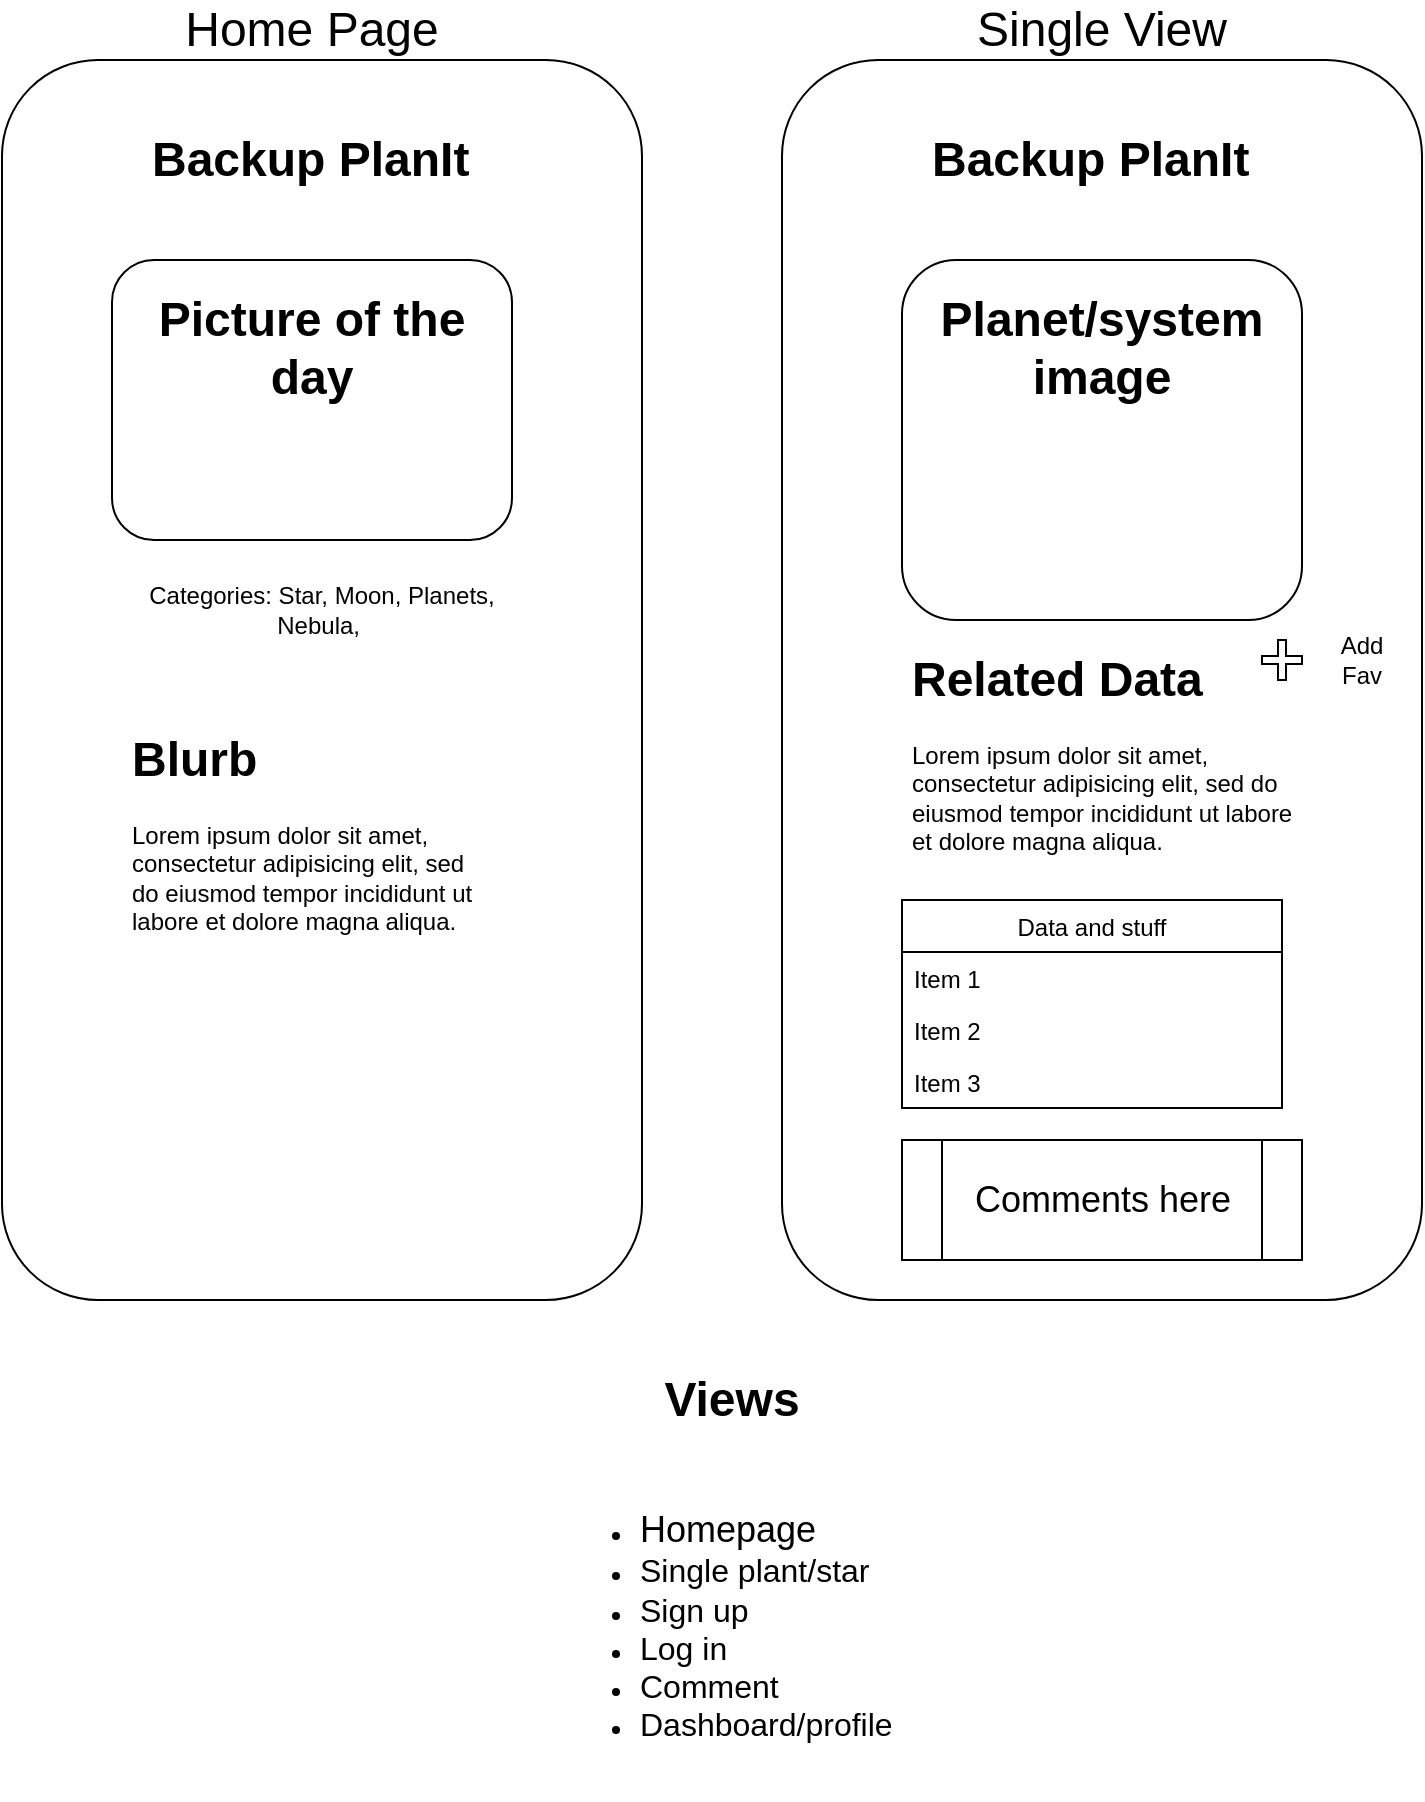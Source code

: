 <mxfile>
    <diagram id="7X7pVaEswGw9qO0JxxKG" name="Page-1">
        <mxGraphModel dx="1584" dy="781" grid="1" gridSize="10" guides="1" tooltips="1" connect="1" arrows="1" fold="1" page="1" pageScale="1" pageWidth="850" pageHeight="1100" math="0" shadow="0">
            <root>
                <mxCell id="0"/>
                <mxCell id="1" parent="0"/>
                <mxCell id="13" value="" style="group" vertex="1" connectable="0" parent="1">
                    <mxGeometry x="50" y="30" width="320" height="620" as="geometry"/>
                </mxCell>
                <mxCell id="2" value="" style="rounded=1;whiteSpace=wrap;html=1;" vertex="1" parent="13">
                    <mxGeometry width="320" height="620" as="geometry"/>
                </mxCell>
                <mxCell id="4" value="&lt;h1&gt;Backup PlanIt&lt;/h1&gt;" style="text;html=1;strokeColor=none;fillColor=none;spacing=5;spacingTop=-20;whiteSpace=wrap;overflow=hidden;rounded=0;" vertex="1" parent="13">
                    <mxGeometry x="70" y="30" width="170" height="40" as="geometry"/>
                </mxCell>
                <mxCell id="29" value="" style="group" vertex="1" connectable="0" parent="13">
                    <mxGeometry x="55" y="100" width="200" height="140" as="geometry"/>
                </mxCell>
                <mxCell id="30" value="" style="rounded=1;whiteSpace=wrap;html=1;" vertex="1" parent="29">
                    <mxGeometry width="200" height="140" as="geometry"/>
                </mxCell>
                <mxCell id="31" value="&lt;h1&gt;Picture of the day&lt;/h1&gt;" style="text;html=1;strokeColor=none;fillColor=none;spacing=5;spacingTop=-20;whiteSpace=wrap;overflow=hidden;rounded=0;align=center;" vertex="1" parent="29">
                    <mxGeometry x="5" y="10" width="190" height="120" as="geometry"/>
                </mxCell>
                <mxCell id="38" value="&lt;h1&gt;Blurb&lt;/h1&gt;&lt;p&gt;Lorem ipsum dolor sit amet, consectetur adipisicing elit, sed do eiusmod tempor incididunt ut labore et dolore magna aliqua.&lt;/p&gt;" style="text;html=1;strokeColor=none;fillColor=none;spacing=5;spacingTop=-20;whiteSpace=wrap;overflow=hidden;rounded=0;" vertex="1" parent="13">
                    <mxGeometry x="60" y="330" width="190" height="120" as="geometry"/>
                </mxCell>
                <mxCell id="43" value="Categories: Star, Moon, Planets, Nebula,&amp;nbsp;" style="text;html=1;strokeColor=none;fillColor=none;align=center;verticalAlign=middle;whiteSpace=wrap;rounded=0;" vertex="1" parent="13">
                    <mxGeometry x="60" y="260" width="200" height="30" as="geometry"/>
                </mxCell>
                <mxCell id="14" value="" style="group" vertex="1" connectable="0" parent="1">
                    <mxGeometry x="440" y="30" width="320" height="620" as="geometry"/>
                </mxCell>
                <mxCell id="15" value="" style="rounded=1;whiteSpace=wrap;html=1;" vertex="1" parent="14">
                    <mxGeometry width="320" height="620" as="geometry"/>
                </mxCell>
                <mxCell id="16" value="&lt;h1&gt;Backup PlanIt&lt;/h1&gt;" style="text;html=1;strokeColor=none;fillColor=none;spacing=5;spacingTop=-20;whiteSpace=wrap;overflow=hidden;rounded=0;" vertex="1" parent="14">
                    <mxGeometry x="70" y="30" width="170" height="40" as="geometry"/>
                </mxCell>
                <mxCell id="17" value="" style="rounded=1;whiteSpace=wrap;html=1;" vertex="1" parent="14">
                    <mxGeometry x="60" y="100" width="200" height="180" as="geometry"/>
                </mxCell>
                <mxCell id="18" value="&lt;h1&gt;Planet/system image&lt;/h1&gt;" style="text;html=1;strokeColor=none;fillColor=none;spacing=5;spacingTop=-20;whiteSpace=wrap;overflow=hidden;rounded=0;align=center;" vertex="1" parent="14">
                    <mxGeometry x="65" y="110" width="190" height="120" as="geometry"/>
                </mxCell>
                <mxCell id="19" value="&lt;h1&gt;Related Data&lt;/h1&gt;&lt;p&gt;Lorem ipsum dolor sit amet, consectetur adipisicing elit, sed do eiusmod tempor incididunt ut labore et dolore magna aliqua.&lt;/p&gt;" style="text;html=1;strokeColor=none;fillColor=none;spacing=5;spacingTop=-20;whiteSpace=wrap;overflow=hidden;rounded=0;" vertex="1" parent="14">
                    <mxGeometry x="60" y="290" width="210" height="120" as="geometry"/>
                </mxCell>
                <mxCell id="20" value="Data and stuff" style="swimlane;fontStyle=0;childLayout=stackLayout;horizontal=1;startSize=26;horizontalStack=0;resizeParent=1;resizeParentMax=0;resizeLast=0;collapsible=1;marginBottom=0;" vertex="1" parent="14">
                    <mxGeometry x="60" y="420" width="190" height="104" as="geometry"/>
                </mxCell>
                <mxCell id="21" value="Item 1" style="text;strokeColor=none;fillColor=none;align=left;verticalAlign=top;spacingLeft=4;spacingRight=4;overflow=hidden;rotatable=0;points=[[0,0.5],[1,0.5]];portConstraint=eastwest;" vertex="1" parent="20">
                    <mxGeometry y="26" width="190" height="26" as="geometry"/>
                </mxCell>
                <mxCell id="22" value="Item 2" style="text;strokeColor=none;fillColor=none;align=left;verticalAlign=top;spacingLeft=4;spacingRight=4;overflow=hidden;rotatable=0;points=[[0,0.5],[1,0.5]];portConstraint=eastwest;" vertex="1" parent="20">
                    <mxGeometry y="52" width="190" height="26" as="geometry"/>
                </mxCell>
                <mxCell id="23" value="Item 3" style="text;strokeColor=none;fillColor=none;align=left;verticalAlign=top;spacingLeft=4;spacingRight=4;overflow=hidden;rotatable=0;points=[[0,0.5],[1,0.5]];portConstraint=eastwest;" vertex="1" parent="20">
                    <mxGeometry y="78" width="190" height="26" as="geometry"/>
                </mxCell>
                <mxCell id="33" value="" style="shape=cross;whiteSpace=wrap;html=1;size=0.2;" vertex="1" parent="14">
                    <mxGeometry x="240" y="290" width="20" height="20" as="geometry"/>
                </mxCell>
                <mxCell id="34" value="Add Fav" style="text;html=1;strokeColor=none;fillColor=none;align=center;verticalAlign=middle;whiteSpace=wrap;rounded=0;" vertex="1" parent="14">
                    <mxGeometry x="270" y="290" width="40" height="20" as="geometry"/>
                </mxCell>
                <mxCell id="35" value="" style="shape=process;whiteSpace=wrap;html=1;backgroundOutline=1;" vertex="1" parent="14">
                    <mxGeometry x="60" y="540" width="200" height="60" as="geometry"/>
                </mxCell>
                <mxCell id="37" value="&lt;font style=&quot;font-size: 18px&quot;&gt;Comments here&lt;/font&gt;" style="text;html=1;strokeColor=none;fillColor=none;align=center;verticalAlign=middle;whiteSpace=wrap;rounded=0;" vertex="1" parent="14">
                    <mxGeometry x="93.75" y="560" width="132.5" height="20" as="geometry"/>
                </mxCell>
                <mxCell id="32" value="&lt;font style=&quot;font-size: 24px&quot;&gt;Home Page&lt;/font&gt;" style="text;html=1;strokeColor=none;fillColor=none;align=center;verticalAlign=middle;whiteSpace=wrap;rounded=0;" vertex="1" parent="1">
                    <mxGeometry x="70" y="5" width="270" height="20" as="geometry"/>
                </mxCell>
                <mxCell id="46" value="&lt;font style=&quot;font-size: 24px&quot;&gt;Single View&lt;br&gt;&lt;/font&gt;" style="text;html=1;strokeColor=none;fillColor=none;align=center;verticalAlign=middle;whiteSpace=wrap;rounded=0;" vertex="1" parent="1">
                    <mxGeometry x="465" y="5" width="270" height="20" as="geometry"/>
                </mxCell>
                <mxCell id="47" value="" style="group" vertex="1" connectable="0" parent="1">
                    <mxGeometry x="310" y="680" width="210" height="220" as="geometry"/>
                </mxCell>
                <mxCell id="44" value="&lt;ul&gt;&lt;li&gt;&lt;span style=&quot;font-size: 18px&quot;&gt;Homepage&lt;/span&gt;&lt;br&gt;&lt;/li&gt;&lt;li&gt;&lt;font size=&quot;3&quot;&gt;Single plant/star&lt;/font&gt;&lt;/li&gt;&lt;li&gt;&lt;font size=&quot;3&quot;&gt;Sign up&lt;/font&gt;&lt;/li&gt;&lt;li&gt;&lt;font size=&quot;3&quot;&gt;Log in&lt;/font&gt;&lt;/li&gt;&lt;li&gt;&lt;font size=&quot;3&quot;&gt;Comment&lt;/font&gt;&lt;/li&gt;&lt;li&gt;&lt;font size=&quot;3&quot;&gt;Dashboard/profile&lt;/font&gt;&lt;/li&gt;&lt;/ul&gt;" style="text;strokeColor=none;fillColor=none;html=1;whiteSpace=wrap;verticalAlign=middle;overflow=hidden;" vertex="1" parent="47">
                    <mxGeometry x="16.579" y="46.32" width="182.368" height="173.68" as="geometry"/>
                </mxCell>
                <mxCell id="45" value="&lt;h1&gt;Views&lt;/h1&gt;" style="text;html=1;strokeColor=none;fillColor=none;spacing=5;spacingTop=-20;whiteSpace=wrap;overflow=hidden;rounded=0;align=center;" vertex="1" parent="47">
                    <mxGeometry width="210.0" height="57.895" as="geometry"/>
                </mxCell>
            </root>
        </mxGraphModel>
    </diagram>
</mxfile>